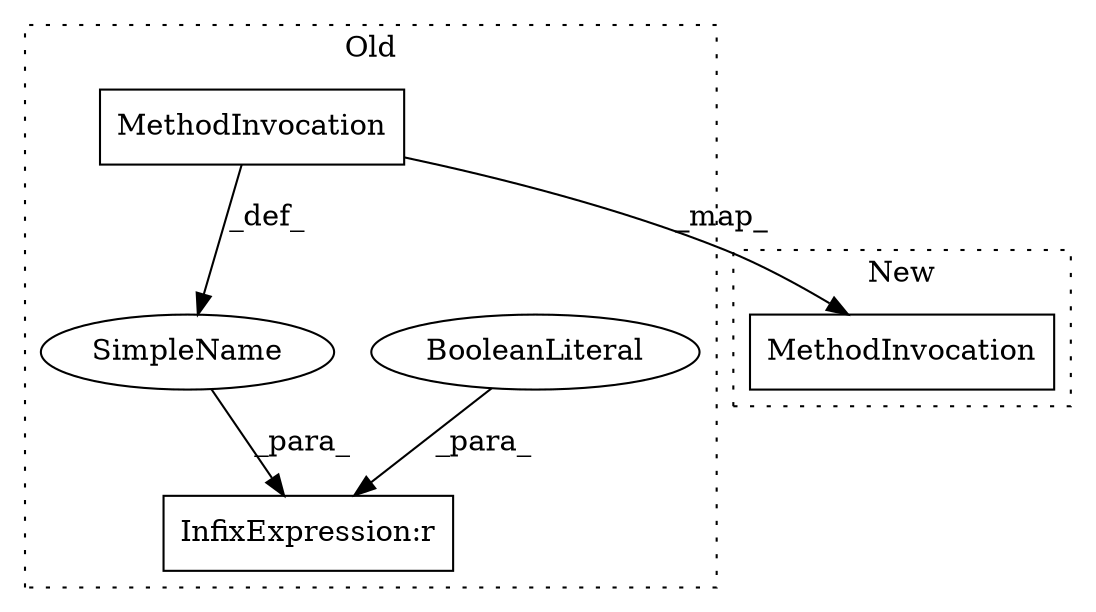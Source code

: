 digraph G {
subgraph cluster0 {
1 [label="BooleanLiteral" a="9" s="8460" l="4" shape="ellipse"];
2 [label="MethodInvocation" a="32" s="8424,8455" l="21,1" shape="box"];
4 [label="SimpleName" a="42" s="" l="" shape="ellipse"];
5 [label="InfixExpression:r" a="27" s="8456" l="4" shape="box"];
label = "Old";
style="dotted";
}
subgraph cluster1 {
3 [label="MethodInvocation" a="32" s="8390,8421" l="21,1" shape="box"];
label = "New";
style="dotted";
}
1 -> 5 [label="_para_"];
2 -> 3 [label="_map_"];
2 -> 4 [label="_def_"];
4 -> 5 [label="_para_"];
}